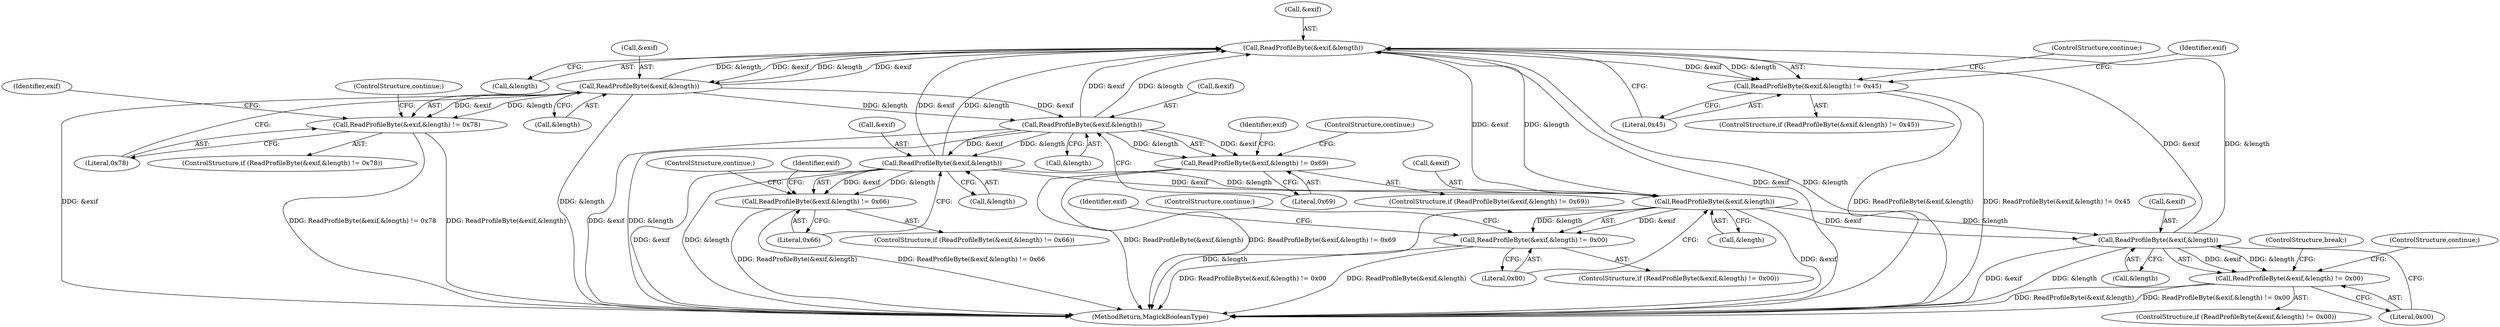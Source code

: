 digraph "0_ImageMagick_d8ab7f046587f2e9f734b687ba7e6e10147c294b_3@pointer" {
"1000163" [label="(Call,ReadProfileByte(&exif,&length))"];
"1000181" [label="(Call,ReadProfileByte(&exif,&length))"];
"1000172" [label="(Call,ReadProfileByte(&exif,&length))"];
"1000163" [label="(Call,ReadProfileByte(&exif,&length))"];
"1000208" [label="(Call,ReadProfileByte(&exif,&length))"];
"1000199" [label="(Call,ReadProfileByte(&exif,&length))"];
"1000190" [label="(Call,ReadProfileByte(&exif,&length))"];
"1000162" [label="(Call,ReadProfileByte(&exif,&length) != 0x45)"];
"1000171" [label="(Call,ReadProfileByte(&exif,&length) != 0x78)"];
"1000180" [label="(Call,ReadProfileByte(&exif,&length) != 0x69)"];
"1000189" [label="(Call,ReadProfileByte(&exif,&length) != 0x66)"];
"1000198" [label="(Call,ReadProfileByte(&exif,&length) != 0x00)"];
"1000207" [label="(Call,ReadProfileByte(&exif,&length) != 0x00)"];
"1000183" [label="(Identifier,exif)"];
"1000169" [label="(ControlStructure,continue;)"];
"1000174" [label="(Identifier,exif)"];
"1000193" [label="(Call,&length)"];
"1000186" [label="(Literal,0x69)"];
"1000197" [label="(ControlStructure,if (ReadProfileByte(&exif,&length) != 0x00))"];
"1000173" [label="(Call,&exif)"];
"1000178" [label="(ControlStructure,continue;)"];
"1000190" [label="(Call,ReadProfileByte(&exif,&length))"];
"1000205" [label="(ControlStructure,continue;)"];
"1000191" [label="(Call,&exif)"];
"1000210" [label="(Identifier,exif)"];
"1000206" [label="(ControlStructure,if (ReadProfileByte(&exif,&length) != 0x00))"];
"1000202" [label="(Call,&length)"];
"1000207" [label="(Call,ReadProfileByte(&exif,&length) != 0x00)"];
"1000180" [label="(Call,ReadProfileByte(&exif,&length) != 0x69)"];
"1000161" [label="(ControlStructure,if (ReadProfileByte(&exif,&length) != 0x45))"];
"1000164" [label="(Call,&exif)"];
"1000709" [label="(MethodReturn,MagickBooleanType)"];
"1000175" [label="(Call,&length)"];
"1000204" [label="(Literal,0x00)"];
"1000213" [label="(Literal,0x00)"];
"1000162" [label="(Call,ReadProfileByte(&exif,&length) != 0x45)"];
"1000192" [label="(Identifier,exif)"];
"1000172" [label="(Call,ReadProfileByte(&exif,&length))"];
"1000215" [label="(ControlStructure,break;)"];
"1000198" [label="(Call,ReadProfileByte(&exif,&length) != 0x00)"];
"1000189" [label="(Call,ReadProfileByte(&exif,&length) != 0x66)"];
"1000166" [label="(Call,&length)"];
"1000184" [label="(Call,&length)"];
"1000201" [label="(Identifier,exif)"];
"1000200" [label="(Call,&exif)"];
"1000179" [label="(ControlStructure,if (ReadProfileByte(&exif,&length) != 0x69))"];
"1000199" [label="(Call,ReadProfileByte(&exif,&length))"];
"1000163" [label="(Call,ReadProfileByte(&exif,&length))"];
"1000208" [label="(Call,ReadProfileByte(&exif,&length))"];
"1000170" [label="(ControlStructure,if (ReadProfileByte(&exif,&length) != 0x78))"];
"1000195" [label="(Literal,0x66)"];
"1000177" [label="(Literal,0x78)"];
"1000168" [label="(Literal,0x45)"];
"1000182" [label="(Call,&exif)"];
"1000211" [label="(Call,&length)"];
"1000188" [label="(ControlStructure,if (ReadProfileByte(&exif,&length) != 0x66))"];
"1000209" [label="(Call,&exif)"];
"1000181" [label="(Call,ReadProfileByte(&exif,&length))"];
"1000214" [label="(ControlStructure,continue;)"];
"1000187" [label="(ControlStructure,continue;)"];
"1000171" [label="(Call,ReadProfileByte(&exif,&length) != 0x78)"];
"1000196" [label="(ControlStructure,continue;)"];
"1000163" -> "1000162"  [label="AST: "];
"1000163" -> "1000166"  [label="CFG: "];
"1000164" -> "1000163"  [label="AST: "];
"1000166" -> "1000163"  [label="AST: "];
"1000168" -> "1000163"  [label="CFG: "];
"1000163" -> "1000709"  [label="DDG: &exif"];
"1000163" -> "1000709"  [label="DDG: &length"];
"1000163" -> "1000162"  [label="DDG: &exif"];
"1000163" -> "1000162"  [label="DDG: &length"];
"1000181" -> "1000163"  [label="DDG: &exif"];
"1000181" -> "1000163"  [label="DDG: &length"];
"1000208" -> "1000163"  [label="DDG: &exif"];
"1000208" -> "1000163"  [label="DDG: &length"];
"1000199" -> "1000163"  [label="DDG: &exif"];
"1000199" -> "1000163"  [label="DDG: &length"];
"1000190" -> "1000163"  [label="DDG: &exif"];
"1000190" -> "1000163"  [label="DDG: &length"];
"1000172" -> "1000163"  [label="DDG: &exif"];
"1000172" -> "1000163"  [label="DDG: &length"];
"1000163" -> "1000172"  [label="DDG: &exif"];
"1000163" -> "1000172"  [label="DDG: &length"];
"1000181" -> "1000180"  [label="AST: "];
"1000181" -> "1000184"  [label="CFG: "];
"1000182" -> "1000181"  [label="AST: "];
"1000184" -> "1000181"  [label="AST: "];
"1000186" -> "1000181"  [label="CFG: "];
"1000181" -> "1000709"  [label="DDG: &exif"];
"1000181" -> "1000709"  [label="DDG: &length"];
"1000181" -> "1000180"  [label="DDG: &exif"];
"1000181" -> "1000180"  [label="DDG: &length"];
"1000172" -> "1000181"  [label="DDG: &exif"];
"1000172" -> "1000181"  [label="DDG: &length"];
"1000181" -> "1000190"  [label="DDG: &exif"];
"1000181" -> "1000190"  [label="DDG: &length"];
"1000172" -> "1000171"  [label="AST: "];
"1000172" -> "1000175"  [label="CFG: "];
"1000173" -> "1000172"  [label="AST: "];
"1000175" -> "1000172"  [label="AST: "];
"1000177" -> "1000172"  [label="CFG: "];
"1000172" -> "1000709"  [label="DDG: &exif"];
"1000172" -> "1000709"  [label="DDG: &length"];
"1000172" -> "1000171"  [label="DDG: &exif"];
"1000172" -> "1000171"  [label="DDG: &length"];
"1000208" -> "1000207"  [label="AST: "];
"1000208" -> "1000211"  [label="CFG: "];
"1000209" -> "1000208"  [label="AST: "];
"1000211" -> "1000208"  [label="AST: "];
"1000213" -> "1000208"  [label="CFG: "];
"1000208" -> "1000709"  [label="DDG: &exif"];
"1000208" -> "1000709"  [label="DDG: &length"];
"1000208" -> "1000207"  [label="DDG: &exif"];
"1000208" -> "1000207"  [label="DDG: &length"];
"1000199" -> "1000208"  [label="DDG: &exif"];
"1000199" -> "1000208"  [label="DDG: &length"];
"1000199" -> "1000198"  [label="AST: "];
"1000199" -> "1000202"  [label="CFG: "];
"1000200" -> "1000199"  [label="AST: "];
"1000202" -> "1000199"  [label="AST: "];
"1000204" -> "1000199"  [label="CFG: "];
"1000199" -> "1000709"  [label="DDG: &exif"];
"1000199" -> "1000709"  [label="DDG: &length"];
"1000199" -> "1000198"  [label="DDG: &exif"];
"1000199" -> "1000198"  [label="DDG: &length"];
"1000190" -> "1000199"  [label="DDG: &exif"];
"1000190" -> "1000199"  [label="DDG: &length"];
"1000190" -> "1000189"  [label="AST: "];
"1000190" -> "1000193"  [label="CFG: "];
"1000191" -> "1000190"  [label="AST: "];
"1000193" -> "1000190"  [label="AST: "];
"1000195" -> "1000190"  [label="CFG: "];
"1000190" -> "1000709"  [label="DDG: &exif"];
"1000190" -> "1000709"  [label="DDG: &length"];
"1000190" -> "1000189"  [label="DDG: &exif"];
"1000190" -> "1000189"  [label="DDG: &length"];
"1000162" -> "1000161"  [label="AST: "];
"1000162" -> "1000168"  [label="CFG: "];
"1000168" -> "1000162"  [label="AST: "];
"1000169" -> "1000162"  [label="CFG: "];
"1000174" -> "1000162"  [label="CFG: "];
"1000162" -> "1000709"  [label="DDG: ReadProfileByte(&exif,&length)"];
"1000162" -> "1000709"  [label="DDG: ReadProfileByte(&exif,&length) != 0x45"];
"1000171" -> "1000170"  [label="AST: "];
"1000171" -> "1000177"  [label="CFG: "];
"1000177" -> "1000171"  [label="AST: "];
"1000178" -> "1000171"  [label="CFG: "];
"1000183" -> "1000171"  [label="CFG: "];
"1000171" -> "1000709"  [label="DDG: ReadProfileByte(&exif,&length)"];
"1000171" -> "1000709"  [label="DDG: ReadProfileByte(&exif,&length) != 0x78"];
"1000180" -> "1000179"  [label="AST: "];
"1000180" -> "1000186"  [label="CFG: "];
"1000186" -> "1000180"  [label="AST: "];
"1000187" -> "1000180"  [label="CFG: "];
"1000192" -> "1000180"  [label="CFG: "];
"1000180" -> "1000709"  [label="DDG: ReadProfileByte(&exif,&length)"];
"1000180" -> "1000709"  [label="DDG: ReadProfileByte(&exif,&length) != 0x69"];
"1000189" -> "1000188"  [label="AST: "];
"1000189" -> "1000195"  [label="CFG: "];
"1000195" -> "1000189"  [label="AST: "];
"1000196" -> "1000189"  [label="CFG: "];
"1000201" -> "1000189"  [label="CFG: "];
"1000189" -> "1000709"  [label="DDG: ReadProfileByte(&exif,&length)"];
"1000189" -> "1000709"  [label="DDG: ReadProfileByte(&exif,&length) != 0x66"];
"1000198" -> "1000197"  [label="AST: "];
"1000198" -> "1000204"  [label="CFG: "];
"1000204" -> "1000198"  [label="AST: "];
"1000205" -> "1000198"  [label="CFG: "];
"1000210" -> "1000198"  [label="CFG: "];
"1000198" -> "1000709"  [label="DDG: ReadProfileByte(&exif,&length)"];
"1000198" -> "1000709"  [label="DDG: ReadProfileByte(&exif,&length) != 0x00"];
"1000207" -> "1000206"  [label="AST: "];
"1000207" -> "1000213"  [label="CFG: "];
"1000213" -> "1000207"  [label="AST: "];
"1000214" -> "1000207"  [label="CFG: "];
"1000215" -> "1000207"  [label="CFG: "];
"1000207" -> "1000709"  [label="DDG: ReadProfileByte(&exif,&length)"];
"1000207" -> "1000709"  [label="DDG: ReadProfileByte(&exif,&length) != 0x00"];
}
